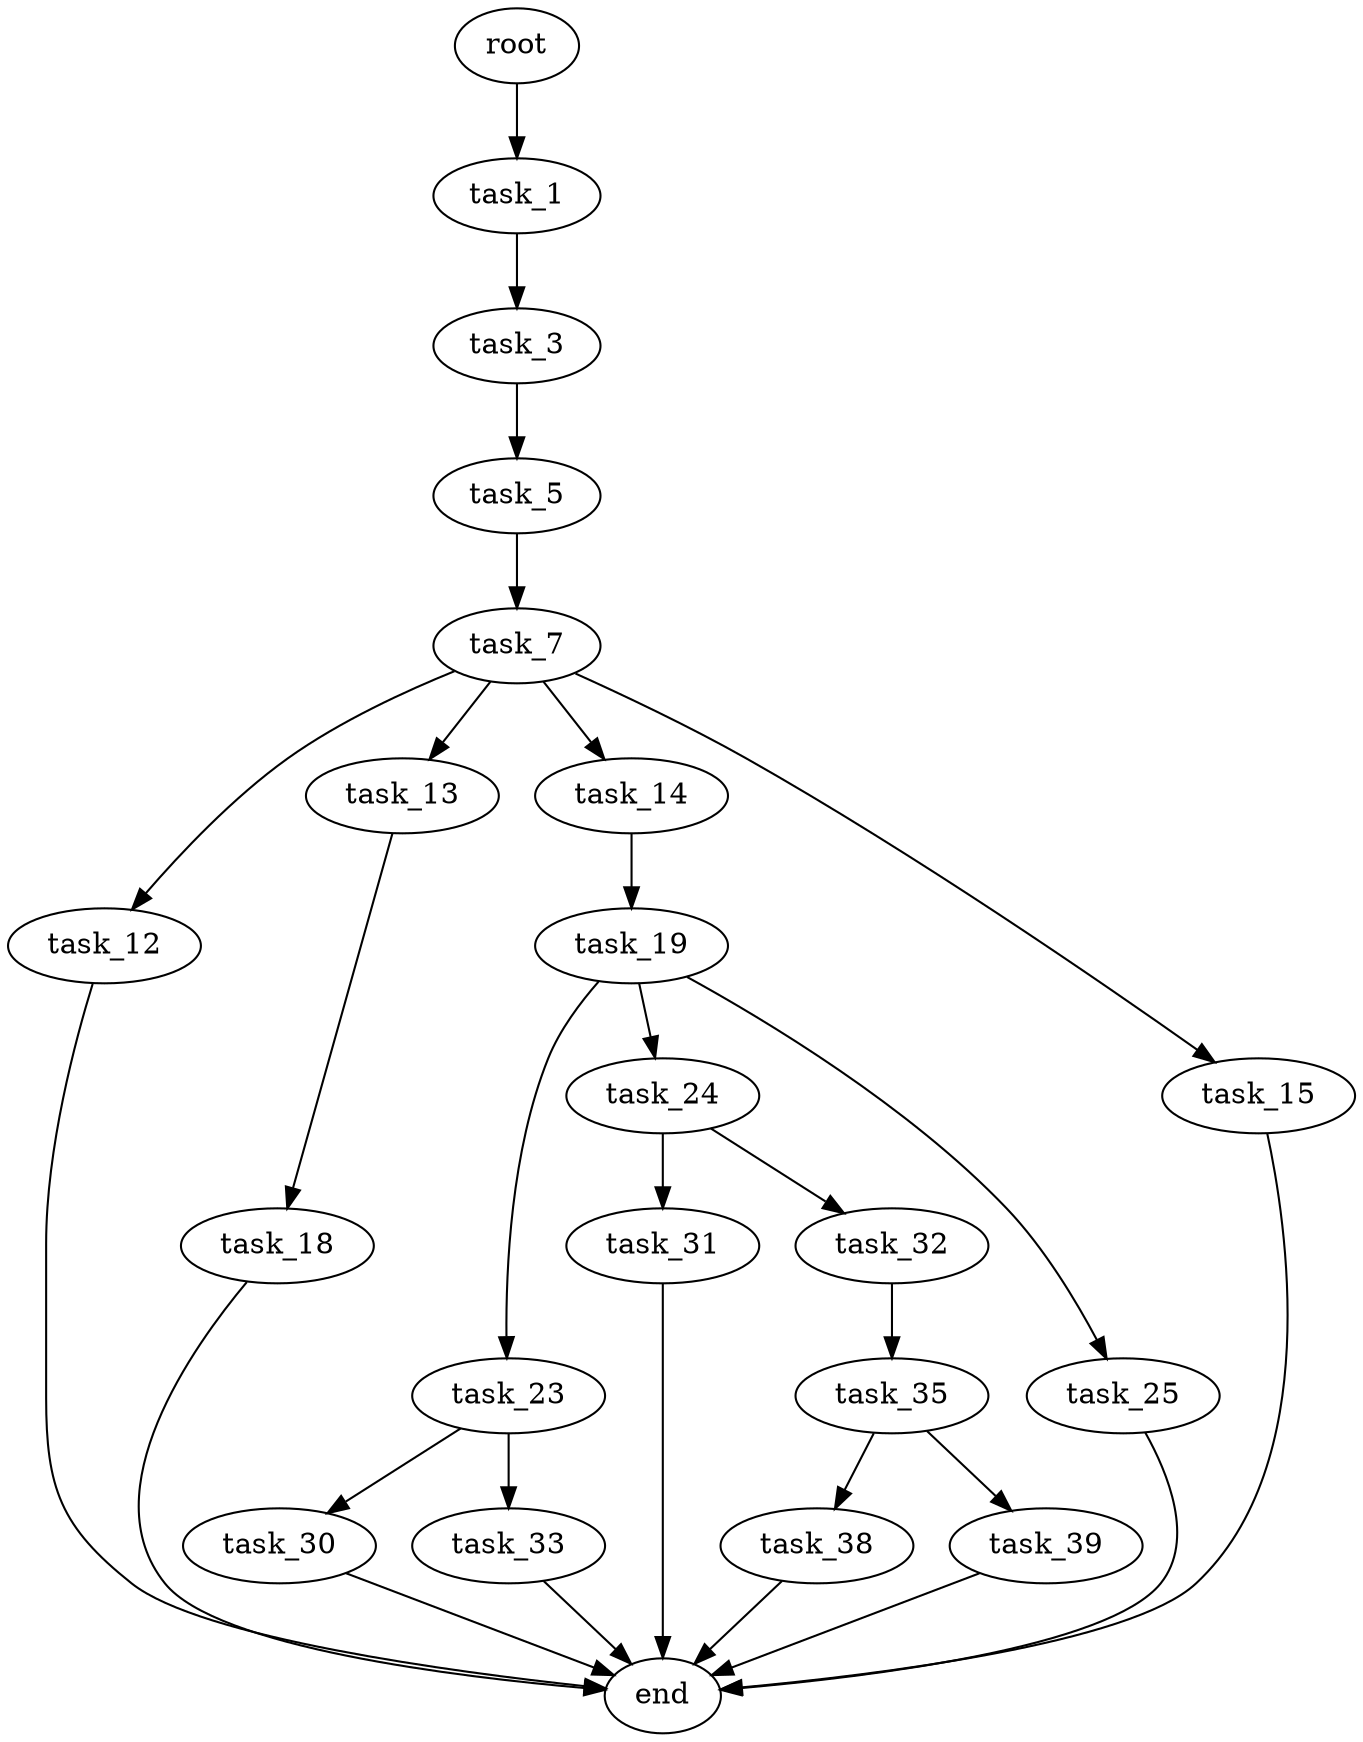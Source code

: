 digraph G {
  root [size="0.000000"];
  task_1 [size="1073741824000.000000"];
  task_3 [size="5949728412.000000"];
  task_5 [size="25765163341.000000"];
  task_7 [size="68719476736.000000"];
  task_12 [size="2615896303.000000"];
  task_13 [size="694158029019.000000"];
  task_14 [size="354860384940.000000"];
  task_15 [size="538915450155.000000"];
  task_18 [size="856078018223.000000"];
  task_19 [size="4977354418.000000"];
  task_23 [size="28987943034.000000"];
  task_24 [size="8589934592.000000"];
  task_25 [size="549755813888.000000"];
  task_30 [size="231928233984.000000"];
  task_31 [size="68719476736.000000"];
  task_32 [size="8410621780.000000"];
  task_33 [size="782757789696.000000"];
  task_35 [size="32101270930.000000"];
  task_38 [size="68719476736.000000"];
  task_39 [size="6588914539.000000"];
  end [size="0.000000"];

  root -> task_1 [size="1.000000"];
  task_1 -> task_3 [size="838860800.000000"];
  task_3 -> task_5 [size="301989888.000000"];
  task_5 -> task_7 [size="838860800.000000"];
  task_7 -> task_12 [size="134217728.000000"];
  task_7 -> task_13 [size="134217728.000000"];
  task_7 -> task_14 [size="134217728.000000"];
  task_7 -> task_15 [size="134217728.000000"];
  task_12 -> end [size="1.000000"];
  task_13 -> task_18 [size="536870912.000000"];
  task_14 -> task_19 [size="536870912.000000"];
  task_15 -> end [size="1.000000"];
  task_18 -> end [size="1.000000"];
  task_19 -> task_23 [size="411041792.000000"];
  task_19 -> task_24 [size="411041792.000000"];
  task_19 -> task_25 [size="411041792.000000"];
  task_23 -> task_30 [size="75497472.000000"];
  task_23 -> task_33 [size="75497472.000000"];
  task_24 -> task_31 [size="33554432.000000"];
  task_24 -> task_32 [size="33554432.000000"];
  task_25 -> end [size="1.000000"];
  task_30 -> end [size="1.000000"];
  task_31 -> end [size="1.000000"];
  task_32 -> task_35 [size="411041792.000000"];
  task_33 -> end [size="1.000000"];
  task_35 -> task_38 [size="838860800.000000"];
  task_35 -> task_39 [size="838860800.000000"];
  task_38 -> end [size="1.000000"];
  task_39 -> end [size="1.000000"];
}
